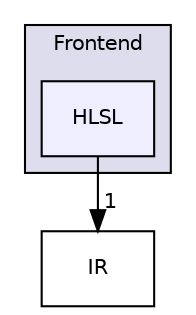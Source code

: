 digraph "include/llvm/Frontend/HLSL" {
  bgcolor=transparent;
  compound=true
  node [ fontsize="10", fontname="Helvetica"];
  edge [ labelfontsize="10", labelfontname="Helvetica"];
  subgraph clusterdir_8b88ca948c2776c050dedd5dc7d3a9c7 {
    graph [ bgcolor="#ddddee", pencolor="black", label="Frontend" fontname="Helvetica", fontsize="10", URL="dir_8b88ca948c2776c050dedd5dc7d3a9c7.html"]
  dir_58b8e227fb587dcfd8d87ed95c9804cd [shape=box, label="HLSL", style="filled", fillcolor="#eeeeff", pencolor="black", URL="dir_58b8e227fb587dcfd8d87ed95c9804cd.html"];
  }
  dir_c3e93f23a4a31c717998b98ce143b7c0 [shape=box label="IR" URL="dir_c3e93f23a4a31c717998b98ce143b7c0.html"];
  dir_58b8e227fb587dcfd8d87ed95c9804cd->dir_c3e93f23a4a31c717998b98ce143b7c0 [headlabel="1", labeldistance=1.5 headhref="dir_000271_000010.html"];
}
